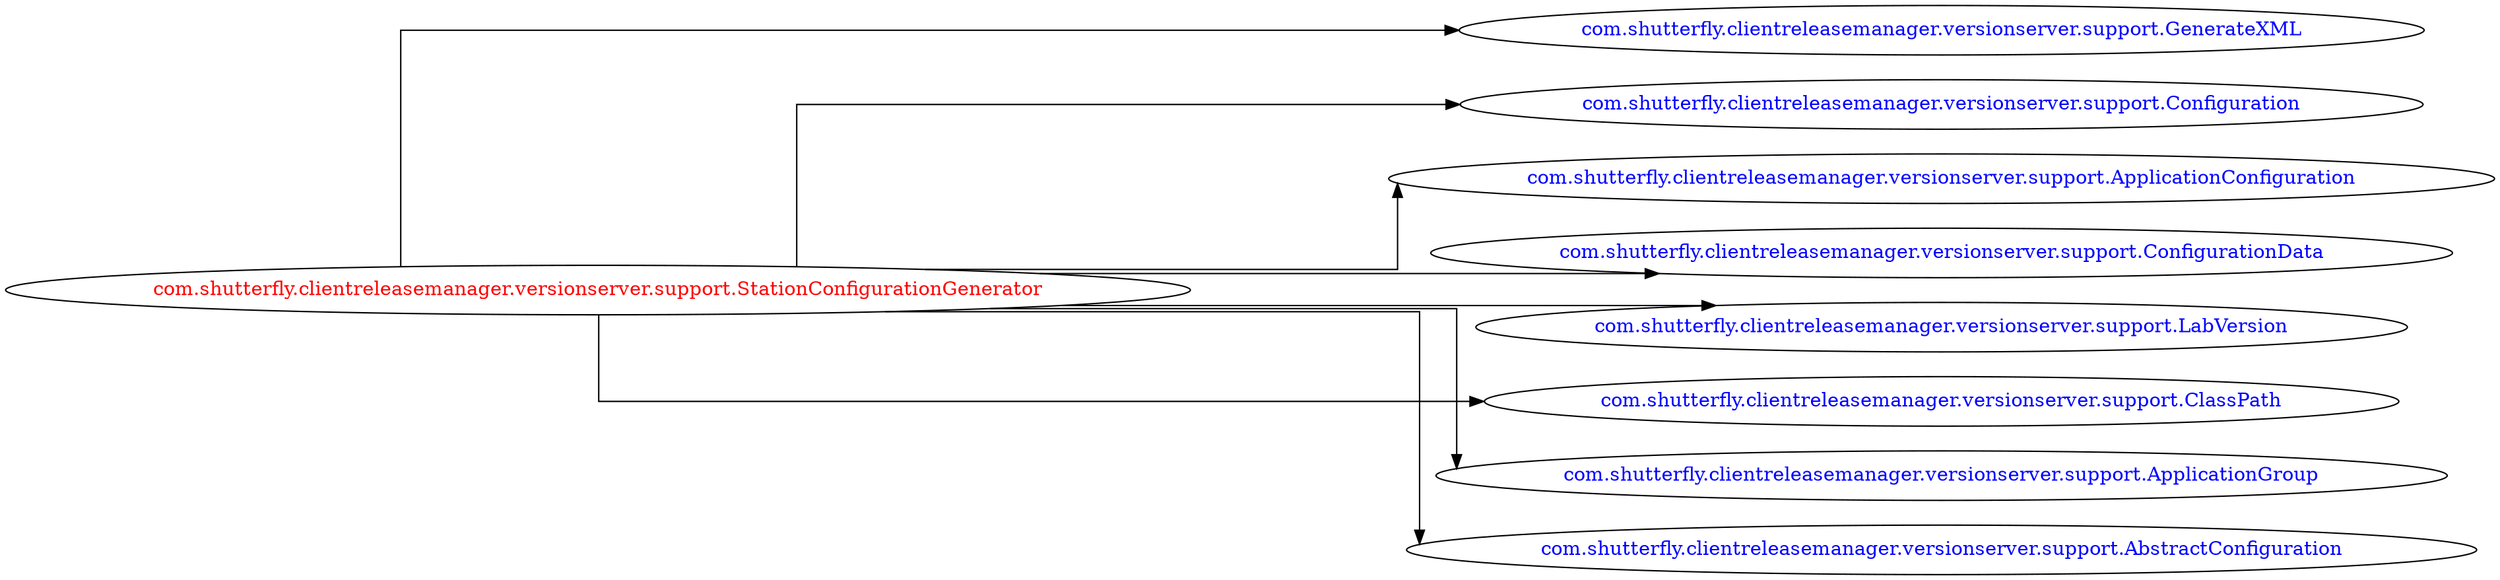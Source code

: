 digraph dependencyGraph {
 concentrate=true;
 ranksep="2.0";
 rankdir="LR"; 
 splines="ortho";
"com.shutterfly.clientreleasemanager.versionserver.support.StationConfigurationGenerator" [fontcolor="red"];
"com.shutterfly.clientreleasemanager.versionserver.support.GenerateXML" [ fontcolor="blue" ];
"com.shutterfly.clientreleasemanager.versionserver.support.StationConfigurationGenerator"->"com.shutterfly.clientreleasemanager.versionserver.support.GenerateXML";
"com.shutterfly.clientreleasemanager.versionserver.support.Configuration" [ fontcolor="blue" ];
"com.shutterfly.clientreleasemanager.versionserver.support.StationConfigurationGenerator"->"com.shutterfly.clientreleasemanager.versionserver.support.Configuration";
"com.shutterfly.clientreleasemanager.versionserver.support.ApplicationConfiguration" [ fontcolor="blue" ];
"com.shutterfly.clientreleasemanager.versionserver.support.StationConfigurationGenerator"->"com.shutterfly.clientreleasemanager.versionserver.support.ApplicationConfiguration";
"com.shutterfly.clientreleasemanager.versionserver.support.ConfigurationData" [ fontcolor="blue" ];
"com.shutterfly.clientreleasemanager.versionserver.support.StationConfigurationGenerator"->"com.shutterfly.clientreleasemanager.versionserver.support.ConfigurationData";
"com.shutterfly.clientreleasemanager.versionserver.support.LabVersion" [ fontcolor="blue" ];
"com.shutterfly.clientreleasemanager.versionserver.support.StationConfigurationGenerator"->"com.shutterfly.clientreleasemanager.versionserver.support.LabVersion";
"com.shutterfly.clientreleasemanager.versionserver.support.ClassPath" [ fontcolor="blue" ];
"com.shutterfly.clientreleasemanager.versionserver.support.StationConfigurationGenerator"->"com.shutterfly.clientreleasemanager.versionserver.support.ClassPath";
"com.shutterfly.clientreleasemanager.versionserver.support.ApplicationGroup" [ fontcolor="blue" ];
"com.shutterfly.clientreleasemanager.versionserver.support.StationConfigurationGenerator"->"com.shutterfly.clientreleasemanager.versionserver.support.ApplicationGroup";
"com.shutterfly.clientreleasemanager.versionserver.support.AbstractConfiguration" [ fontcolor="blue" ];
"com.shutterfly.clientreleasemanager.versionserver.support.StationConfigurationGenerator"->"com.shutterfly.clientreleasemanager.versionserver.support.AbstractConfiguration";
}